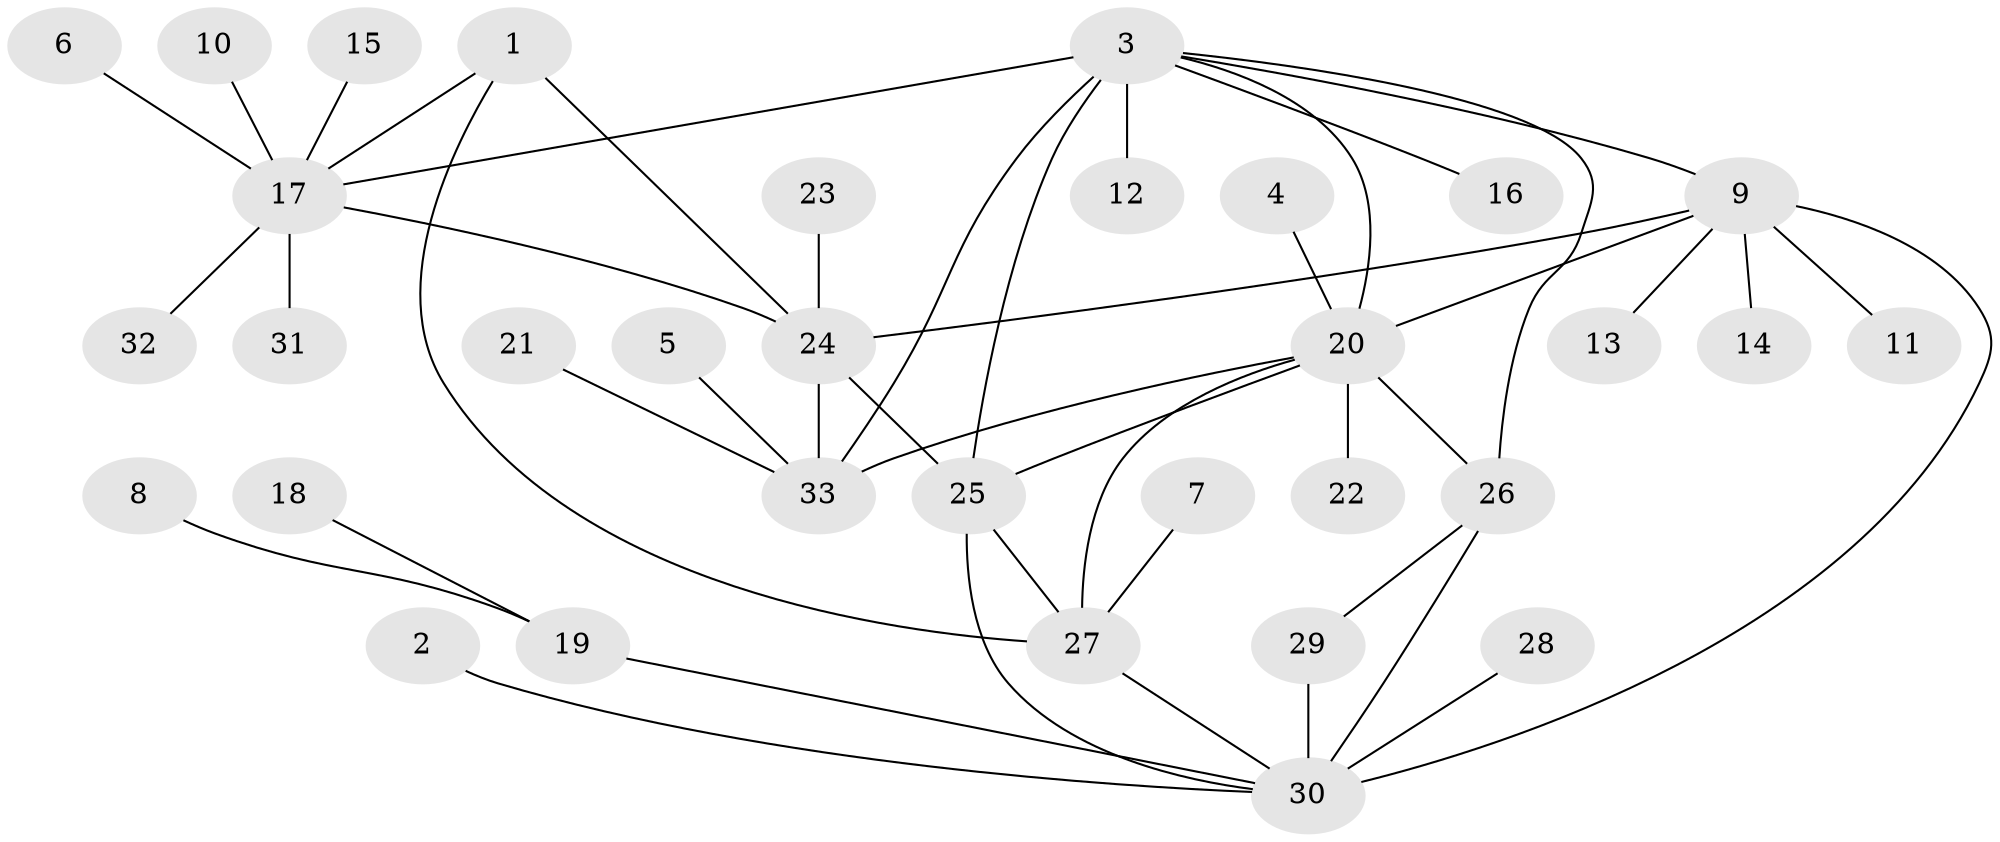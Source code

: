 // original degree distribution, {8: 0.015384615384615385, 7: 0.07692307692307693, 6: 0.03076923076923077, 11: 0.015384615384615385, 3: 0.09230769230769231, 5: 0.07692307692307693, 4: 0.015384615384615385, 1: 0.5692307692307692, 2: 0.1076923076923077}
// Generated by graph-tools (version 1.1) at 2025/50/03/09/25 03:50:29]
// undirected, 33 vertices, 46 edges
graph export_dot {
graph [start="1"]
  node [color=gray90,style=filled];
  1;
  2;
  3;
  4;
  5;
  6;
  7;
  8;
  9;
  10;
  11;
  12;
  13;
  14;
  15;
  16;
  17;
  18;
  19;
  20;
  21;
  22;
  23;
  24;
  25;
  26;
  27;
  28;
  29;
  30;
  31;
  32;
  33;
  1 -- 17 [weight=1.0];
  1 -- 24 [weight=1.0];
  1 -- 27 [weight=1.0];
  2 -- 30 [weight=1.0];
  3 -- 9 [weight=1.0];
  3 -- 12 [weight=1.0];
  3 -- 16 [weight=1.0];
  3 -- 17 [weight=2.0];
  3 -- 20 [weight=2.0];
  3 -- 25 [weight=1.0];
  3 -- 26 [weight=1.0];
  3 -- 33 [weight=2.0];
  4 -- 20 [weight=1.0];
  5 -- 33 [weight=1.0];
  6 -- 17 [weight=1.0];
  7 -- 27 [weight=1.0];
  8 -- 19 [weight=1.0];
  9 -- 11 [weight=1.0];
  9 -- 13 [weight=1.0];
  9 -- 14 [weight=1.0];
  9 -- 20 [weight=1.0];
  9 -- 24 [weight=1.0];
  9 -- 30 [weight=2.0];
  10 -- 17 [weight=1.0];
  15 -- 17 [weight=1.0];
  17 -- 24 [weight=1.0];
  17 -- 31 [weight=1.0];
  17 -- 32 [weight=1.0];
  18 -- 19 [weight=1.0];
  19 -- 30 [weight=1.0];
  20 -- 22 [weight=1.0];
  20 -- 25 [weight=1.0];
  20 -- 26 [weight=1.0];
  20 -- 27 [weight=1.0];
  20 -- 33 [weight=1.0];
  21 -- 33 [weight=1.0];
  23 -- 24 [weight=1.0];
  24 -- 25 [weight=1.0];
  24 -- 33 [weight=1.0];
  25 -- 27 [weight=1.0];
  25 -- 30 [weight=1.0];
  26 -- 29 [weight=1.0];
  26 -- 30 [weight=1.0];
  27 -- 30 [weight=1.0];
  28 -- 30 [weight=1.0];
  29 -- 30 [weight=1.0];
}
